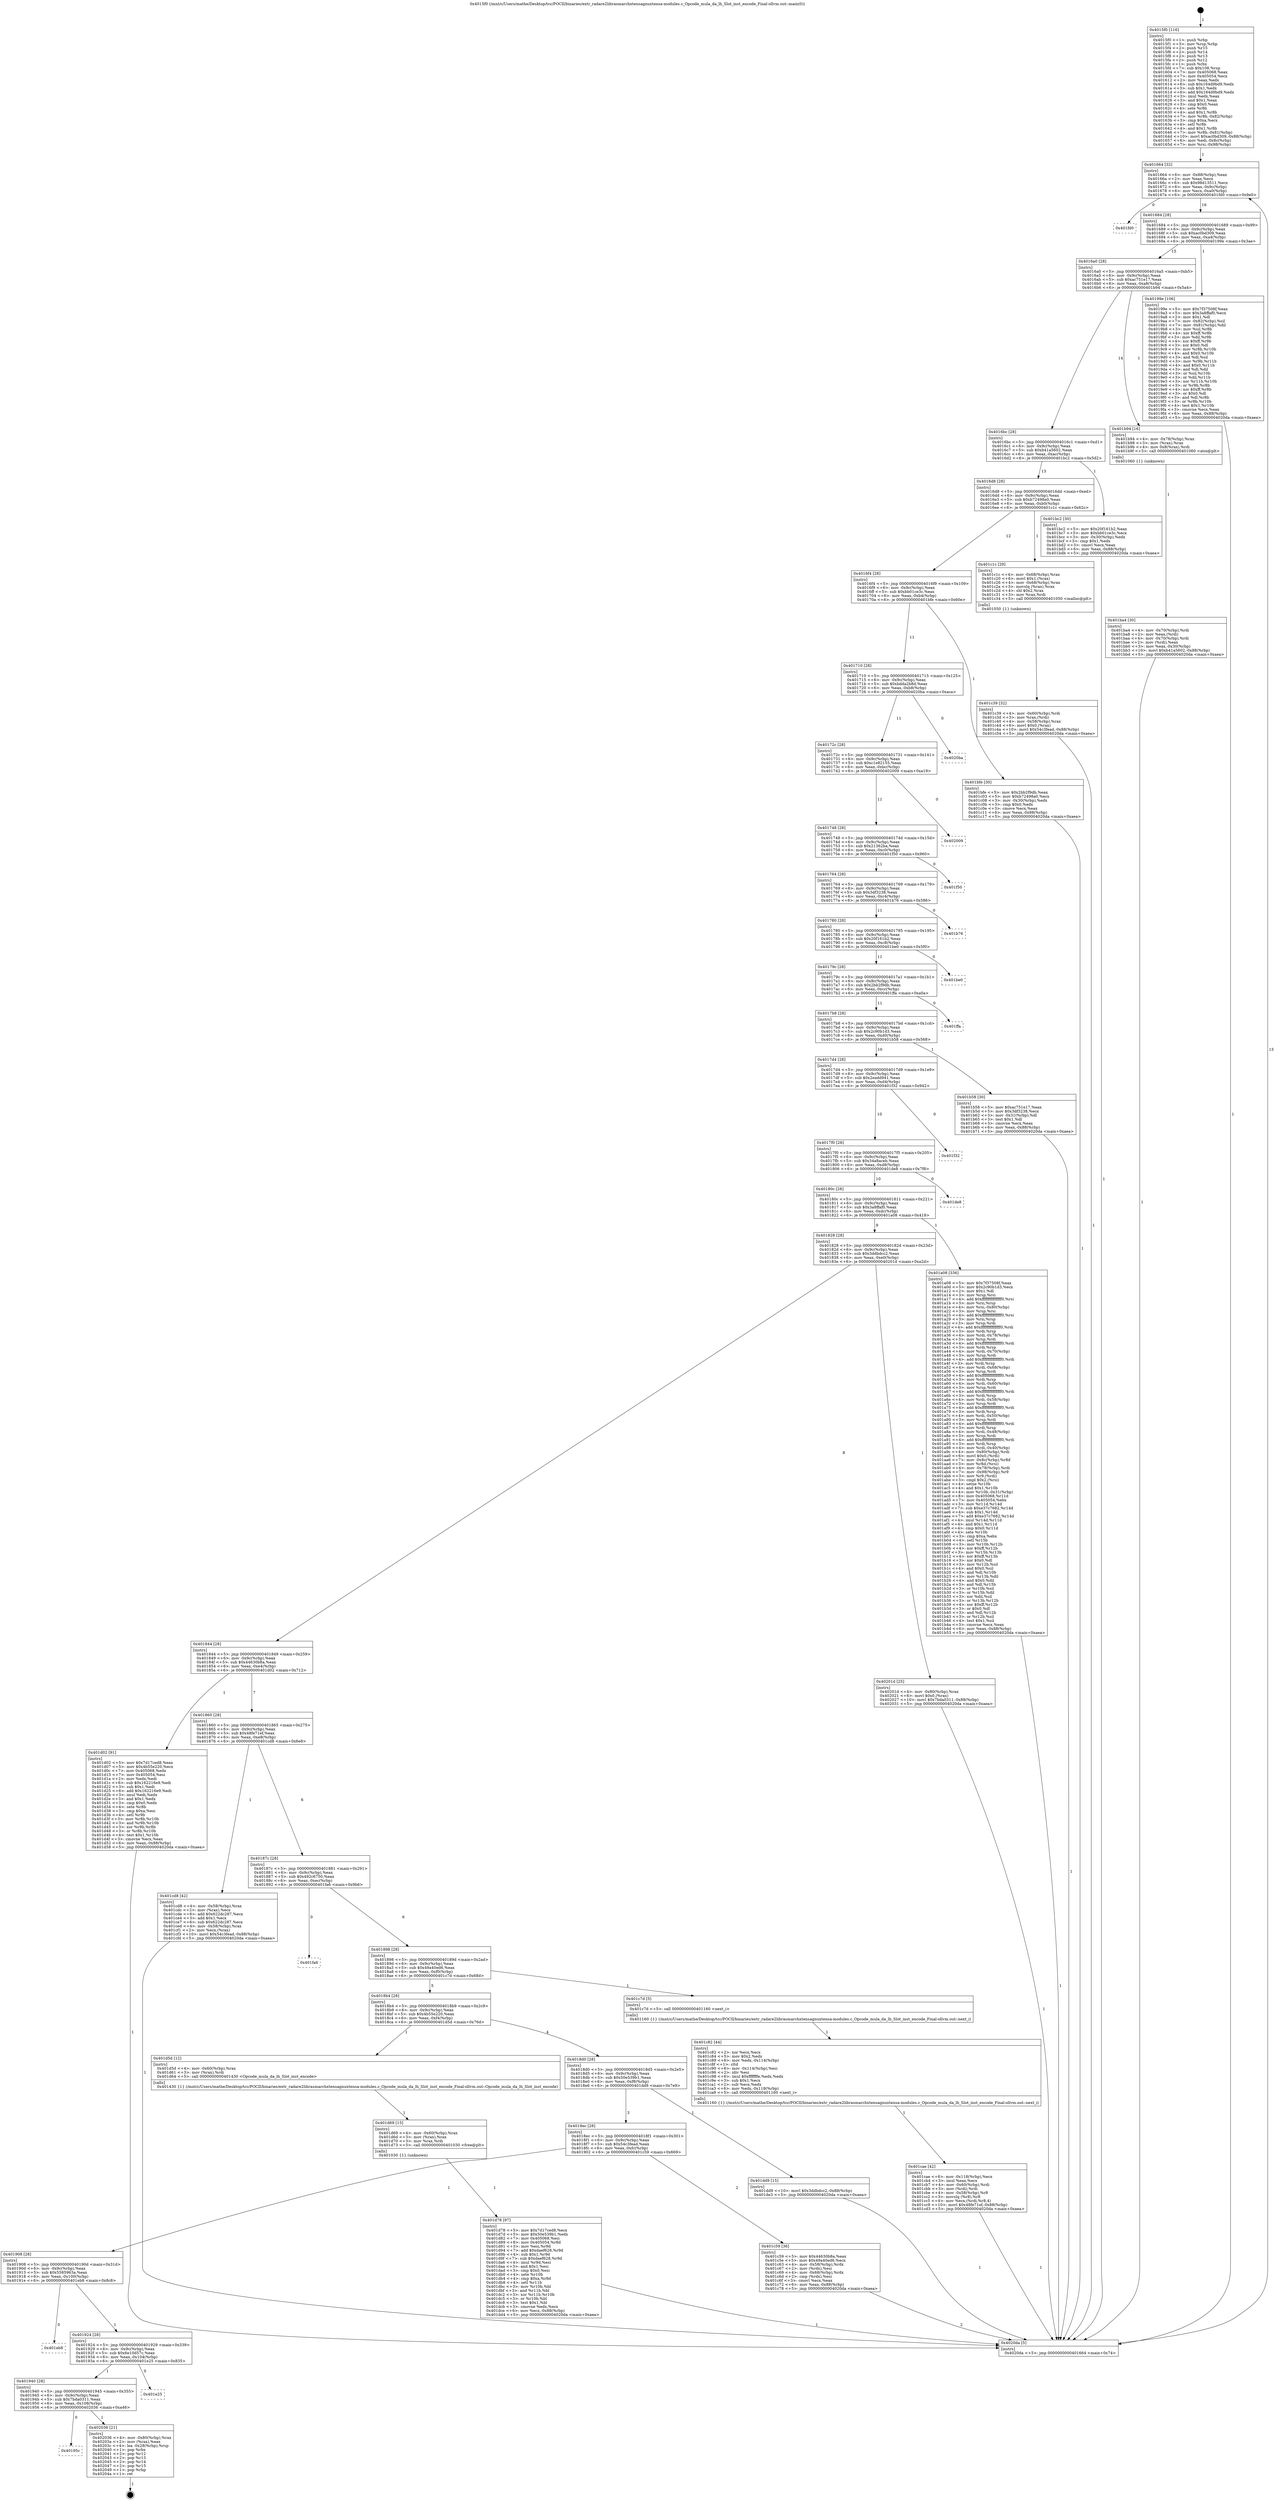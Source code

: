 digraph "0x4015f0" {
  label = "0x4015f0 (/mnt/c/Users/mathe/Desktop/tcc/POCII/binaries/extr_radare2librasmarchxtensagnuxtensa-modules.c_Opcode_mula_da_lh_Slot_inst_encode_Final-ollvm.out::main(0))"
  labelloc = "t"
  node[shape=record]

  Entry [label="",width=0.3,height=0.3,shape=circle,fillcolor=black,style=filled]
  "0x401664" [label="{
     0x401664 [32]\l
     | [instrs]\l
     &nbsp;&nbsp;0x401664 \<+6\>: mov -0x88(%rbp),%eax\l
     &nbsp;&nbsp;0x40166a \<+2\>: mov %eax,%ecx\l
     &nbsp;&nbsp;0x40166c \<+6\>: sub $0x98d13511,%ecx\l
     &nbsp;&nbsp;0x401672 \<+6\>: mov %eax,-0x9c(%rbp)\l
     &nbsp;&nbsp;0x401678 \<+6\>: mov %ecx,-0xa0(%rbp)\l
     &nbsp;&nbsp;0x40167e \<+6\>: je 0000000000401fd0 \<main+0x9e0\>\l
  }"]
  "0x401fd0" [label="{
     0x401fd0\l
  }", style=dashed]
  "0x401684" [label="{
     0x401684 [28]\l
     | [instrs]\l
     &nbsp;&nbsp;0x401684 \<+5\>: jmp 0000000000401689 \<main+0x99\>\l
     &nbsp;&nbsp;0x401689 \<+6\>: mov -0x9c(%rbp),%eax\l
     &nbsp;&nbsp;0x40168f \<+5\>: sub $0xac0bd309,%eax\l
     &nbsp;&nbsp;0x401694 \<+6\>: mov %eax,-0xa4(%rbp)\l
     &nbsp;&nbsp;0x40169a \<+6\>: je 000000000040199e \<main+0x3ae\>\l
  }"]
  Exit [label="",width=0.3,height=0.3,shape=circle,fillcolor=black,style=filled,peripheries=2]
  "0x40199e" [label="{
     0x40199e [106]\l
     | [instrs]\l
     &nbsp;&nbsp;0x40199e \<+5\>: mov $0x7f37508f,%eax\l
     &nbsp;&nbsp;0x4019a3 \<+5\>: mov $0x3a8ffaf0,%ecx\l
     &nbsp;&nbsp;0x4019a8 \<+2\>: mov $0x1,%dl\l
     &nbsp;&nbsp;0x4019aa \<+7\>: mov -0x82(%rbp),%sil\l
     &nbsp;&nbsp;0x4019b1 \<+7\>: mov -0x81(%rbp),%dil\l
     &nbsp;&nbsp;0x4019b8 \<+3\>: mov %sil,%r8b\l
     &nbsp;&nbsp;0x4019bb \<+4\>: xor $0xff,%r8b\l
     &nbsp;&nbsp;0x4019bf \<+3\>: mov %dil,%r9b\l
     &nbsp;&nbsp;0x4019c2 \<+4\>: xor $0xff,%r9b\l
     &nbsp;&nbsp;0x4019c6 \<+3\>: xor $0x0,%dl\l
     &nbsp;&nbsp;0x4019c9 \<+3\>: mov %r8b,%r10b\l
     &nbsp;&nbsp;0x4019cc \<+4\>: and $0x0,%r10b\l
     &nbsp;&nbsp;0x4019d0 \<+3\>: and %dl,%sil\l
     &nbsp;&nbsp;0x4019d3 \<+3\>: mov %r9b,%r11b\l
     &nbsp;&nbsp;0x4019d6 \<+4\>: and $0x0,%r11b\l
     &nbsp;&nbsp;0x4019da \<+3\>: and %dl,%dil\l
     &nbsp;&nbsp;0x4019dd \<+3\>: or %sil,%r10b\l
     &nbsp;&nbsp;0x4019e0 \<+3\>: or %dil,%r11b\l
     &nbsp;&nbsp;0x4019e3 \<+3\>: xor %r11b,%r10b\l
     &nbsp;&nbsp;0x4019e6 \<+3\>: or %r9b,%r8b\l
     &nbsp;&nbsp;0x4019e9 \<+4\>: xor $0xff,%r8b\l
     &nbsp;&nbsp;0x4019ed \<+3\>: or $0x0,%dl\l
     &nbsp;&nbsp;0x4019f0 \<+3\>: and %dl,%r8b\l
     &nbsp;&nbsp;0x4019f3 \<+3\>: or %r8b,%r10b\l
     &nbsp;&nbsp;0x4019f6 \<+4\>: test $0x1,%r10b\l
     &nbsp;&nbsp;0x4019fa \<+3\>: cmovne %ecx,%eax\l
     &nbsp;&nbsp;0x4019fd \<+6\>: mov %eax,-0x88(%rbp)\l
     &nbsp;&nbsp;0x401a03 \<+5\>: jmp 00000000004020da \<main+0xaea\>\l
  }"]
  "0x4016a0" [label="{
     0x4016a0 [28]\l
     | [instrs]\l
     &nbsp;&nbsp;0x4016a0 \<+5\>: jmp 00000000004016a5 \<main+0xb5\>\l
     &nbsp;&nbsp;0x4016a5 \<+6\>: mov -0x9c(%rbp),%eax\l
     &nbsp;&nbsp;0x4016ab \<+5\>: sub $0xac751e17,%eax\l
     &nbsp;&nbsp;0x4016b0 \<+6\>: mov %eax,-0xa8(%rbp)\l
     &nbsp;&nbsp;0x4016b6 \<+6\>: je 0000000000401b94 \<main+0x5a4\>\l
  }"]
  "0x4020da" [label="{
     0x4020da [5]\l
     | [instrs]\l
     &nbsp;&nbsp;0x4020da \<+5\>: jmp 0000000000401664 \<main+0x74\>\l
  }"]
  "0x4015f0" [label="{
     0x4015f0 [116]\l
     | [instrs]\l
     &nbsp;&nbsp;0x4015f0 \<+1\>: push %rbp\l
     &nbsp;&nbsp;0x4015f1 \<+3\>: mov %rsp,%rbp\l
     &nbsp;&nbsp;0x4015f4 \<+2\>: push %r15\l
     &nbsp;&nbsp;0x4015f6 \<+2\>: push %r14\l
     &nbsp;&nbsp;0x4015f8 \<+2\>: push %r13\l
     &nbsp;&nbsp;0x4015fa \<+2\>: push %r12\l
     &nbsp;&nbsp;0x4015fc \<+1\>: push %rbx\l
     &nbsp;&nbsp;0x4015fd \<+7\>: sub $0x108,%rsp\l
     &nbsp;&nbsp;0x401604 \<+7\>: mov 0x405068,%eax\l
     &nbsp;&nbsp;0x40160b \<+7\>: mov 0x405054,%ecx\l
     &nbsp;&nbsp;0x401612 \<+2\>: mov %eax,%edx\l
     &nbsp;&nbsp;0x401614 \<+6\>: sub $0x164d9bd9,%edx\l
     &nbsp;&nbsp;0x40161a \<+3\>: sub $0x1,%edx\l
     &nbsp;&nbsp;0x40161d \<+6\>: add $0x164d9bd9,%edx\l
     &nbsp;&nbsp;0x401623 \<+3\>: imul %edx,%eax\l
     &nbsp;&nbsp;0x401626 \<+3\>: and $0x1,%eax\l
     &nbsp;&nbsp;0x401629 \<+3\>: cmp $0x0,%eax\l
     &nbsp;&nbsp;0x40162c \<+4\>: sete %r8b\l
     &nbsp;&nbsp;0x401630 \<+4\>: and $0x1,%r8b\l
     &nbsp;&nbsp;0x401634 \<+7\>: mov %r8b,-0x82(%rbp)\l
     &nbsp;&nbsp;0x40163b \<+3\>: cmp $0xa,%ecx\l
     &nbsp;&nbsp;0x40163e \<+4\>: setl %r8b\l
     &nbsp;&nbsp;0x401642 \<+4\>: and $0x1,%r8b\l
     &nbsp;&nbsp;0x401646 \<+7\>: mov %r8b,-0x81(%rbp)\l
     &nbsp;&nbsp;0x40164d \<+10\>: movl $0xac0bd309,-0x88(%rbp)\l
     &nbsp;&nbsp;0x401657 \<+6\>: mov %edi,-0x8c(%rbp)\l
     &nbsp;&nbsp;0x40165d \<+7\>: mov %rsi,-0x98(%rbp)\l
  }"]
  "0x40195c" [label="{
     0x40195c\l
  }", style=dashed]
  "0x401b94" [label="{
     0x401b94 [16]\l
     | [instrs]\l
     &nbsp;&nbsp;0x401b94 \<+4\>: mov -0x78(%rbp),%rax\l
     &nbsp;&nbsp;0x401b98 \<+3\>: mov (%rax),%rax\l
     &nbsp;&nbsp;0x401b9b \<+4\>: mov 0x8(%rax),%rdi\l
     &nbsp;&nbsp;0x401b9f \<+5\>: call 0000000000401060 \<atoi@plt\>\l
     | [calls]\l
     &nbsp;&nbsp;0x401060 \{1\} (unknown)\l
  }"]
  "0x4016bc" [label="{
     0x4016bc [28]\l
     | [instrs]\l
     &nbsp;&nbsp;0x4016bc \<+5\>: jmp 00000000004016c1 \<main+0xd1\>\l
     &nbsp;&nbsp;0x4016c1 \<+6\>: mov -0x9c(%rbp),%eax\l
     &nbsp;&nbsp;0x4016c7 \<+5\>: sub $0xb41a5602,%eax\l
     &nbsp;&nbsp;0x4016cc \<+6\>: mov %eax,-0xac(%rbp)\l
     &nbsp;&nbsp;0x4016d2 \<+6\>: je 0000000000401bc2 \<main+0x5d2\>\l
  }"]
  "0x402036" [label="{
     0x402036 [21]\l
     | [instrs]\l
     &nbsp;&nbsp;0x402036 \<+4\>: mov -0x80(%rbp),%rax\l
     &nbsp;&nbsp;0x40203a \<+2\>: mov (%rax),%eax\l
     &nbsp;&nbsp;0x40203c \<+4\>: lea -0x28(%rbp),%rsp\l
     &nbsp;&nbsp;0x402040 \<+1\>: pop %rbx\l
     &nbsp;&nbsp;0x402041 \<+2\>: pop %r12\l
     &nbsp;&nbsp;0x402043 \<+2\>: pop %r13\l
     &nbsp;&nbsp;0x402045 \<+2\>: pop %r14\l
     &nbsp;&nbsp;0x402047 \<+2\>: pop %r15\l
     &nbsp;&nbsp;0x402049 \<+1\>: pop %rbp\l
     &nbsp;&nbsp;0x40204a \<+1\>: ret\l
  }"]
  "0x401bc2" [label="{
     0x401bc2 [30]\l
     | [instrs]\l
     &nbsp;&nbsp;0x401bc2 \<+5\>: mov $0x20f161b2,%eax\l
     &nbsp;&nbsp;0x401bc7 \<+5\>: mov $0xbb01ce3c,%ecx\l
     &nbsp;&nbsp;0x401bcc \<+3\>: mov -0x30(%rbp),%edx\l
     &nbsp;&nbsp;0x401bcf \<+3\>: cmp $0x1,%edx\l
     &nbsp;&nbsp;0x401bd2 \<+3\>: cmovl %ecx,%eax\l
     &nbsp;&nbsp;0x401bd5 \<+6\>: mov %eax,-0x88(%rbp)\l
     &nbsp;&nbsp;0x401bdb \<+5\>: jmp 00000000004020da \<main+0xaea\>\l
  }"]
  "0x4016d8" [label="{
     0x4016d8 [28]\l
     | [instrs]\l
     &nbsp;&nbsp;0x4016d8 \<+5\>: jmp 00000000004016dd \<main+0xed\>\l
     &nbsp;&nbsp;0x4016dd \<+6\>: mov -0x9c(%rbp),%eax\l
     &nbsp;&nbsp;0x4016e3 \<+5\>: sub $0xb72498a0,%eax\l
     &nbsp;&nbsp;0x4016e8 \<+6\>: mov %eax,-0xb0(%rbp)\l
     &nbsp;&nbsp;0x4016ee \<+6\>: je 0000000000401c1c \<main+0x62c\>\l
  }"]
  "0x401940" [label="{
     0x401940 [28]\l
     | [instrs]\l
     &nbsp;&nbsp;0x401940 \<+5\>: jmp 0000000000401945 \<main+0x355\>\l
     &nbsp;&nbsp;0x401945 \<+6\>: mov -0x9c(%rbp),%eax\l
     &nbsp;&nbsp;0x40194b \<+5\>: sub $0x7bda0311,%eax\l
     &nbsp;&nbsp;0x401950 \<+6\>: mov %eax,-0x108(%rbp)\l
     &nbsp;&nbsp;0x401956 \<+6\>: je 0000000000402036 \<main+0xa46\>\l
  }"]
  "0x401c1c" [label="{
     0x401c1c [29]\l
     | [instrs]\l
     &nbsp;&nbsp;0x401c1c \<+4\>: mov -0x68(%rbp),%rax\l
     &nbsp;&nbsp;0x401c20 \<+6\>: movl $0x1,(%rax)\l
     &nbsp;&nbsp;0x401c26 \<+4\>: mov -0x68(%rbp),%rax\l
     &nbsp;&nbsp;0x401c2a \<+3\>: movslq (%rax),%rax\l
     &nbsp;&nbsp;0x401c2d \<+4\>: shl $0x2,%rax\l
     &nbsp;&nbsp;0x401c31 \<+3\>: mov %rax,%rdi\l
     &nbsp;&nbsp;0x401c34 \<+5\>: call 0000000000401050 \<malloc@plt\>\l
     | [calls]\l
     &nbsp;&nbsp;0x401050 \{1\} (unknown)\l
  }"]
  "0x4016f4" [label="{
     0x4016f4 [28]\l
     | [instrs]\l
     &nbsp;&nbsp;0x4016f4 \<+5\>: jmp 00000000004016f9 \<main+0x109\>\l
     &nbsp;&nbsp;0x4016f9 \<+6\>: mov -0x9c(%rbp),%eax\l
     &nbsp;&nbsp;0x4016ff \<+5\>: sub $0xbb01ce3c,%eax\l
     &nbsp;&nbsp;0x401704 \<+6\>: mov %eax,-0xb4(%rbp)\l
     &nbsp;&nbsp;0x40170a \<+6\>: je 0000000000401bfe \<main+0x60e\>\l
  }"]
  "0x401e25" [label="{
     0x401e25\l
  }", style=dashed]
  "0x401bfe" [label="{
     0x401bfe [30]\l
     | [instrs]\l
     &nbsp;&nbsp;0x401bfe \<+5\>: mov $0x2bb2f9db,%eax\l
     &nbsp;&nbsp;0x401c03 \<+5\>: mov $0xb72498a0,%ecx\l
     &nbsp;&nbsp;0x401c08 \<+3\>: mov -0x30(%rbp),%edx\l
     &nbsp;&nbsp;0x401c0b \<+3\>: cmp $0x0,%edx\l
     &nbsp;&nbsp;0x401c0e \<+3\>: cmove %ecx,%eax\l
     &nbsp;&nbsp;0x401c11 \<+6\>: mov %eax,-0x88(%rbp)\l
     &nbsp;&nbsp;0x401c17 \<+5\>: jmp 00000000004020da \<main+0xaea\>\l
  }"]
  "0x401710" [label="{
     0x401710 [28]\l
     | [instrs]\l
     &nbsp;&nbsp;0x401710 \<+5\>: jmp 0000000000401715 \<main+0x125\>\l
     &nbsp;&nbsp;0x401715 \<+6\>: mov -0x9c(%rbp),%eax\l
     &nbsp;&nbsp;0x40171b \<+5\>: sub $0xbdda2b8d,%eax\l
     &nbsp;&nbsp;0x401720 \<+6\>: mov %eax,-0xb8(%rbp)\l
     &nbsp;&nbsp;0x401726 \<+6\>: je 00000000004020ba \<main+0xaca\>\l
  }"]
  "0x401924" [label="{
     0x401924 [28]\l
     | [instrs]\l
     &nbsp;&nbsp;0x401924 \<+5\>: jmp 0000000000401929 \<main+0x339\>\l
     &nbsp;&nbsp;0x401929 \<+6\>: mov -0x9c(%rbp),%eax\l
     &nbsp;&nbsp;0x40192f \<+5\>: sub $0x6e10d57c,%eax\l
     &nbsp;&nbsp;0x401934 \<+6\>: mov %eax,-0x104(%rbp)\l
     &nbsp;&nbsp;0x40193a \<+6\>: je 0000000000401e25 \<main+0x835\>\l
  }"]
  "0x4020ba" [label="{
     0x4020ba\l
  }", style=dashed]
  "0x40172c" [label="{
     0x40172c [28]\l
     | [instrs]\l
     &nbsp;&nbsp;0x40172c \<+5\>: jmp 0000000000401731 \<main+0x141\>\l
     &nbsp;&nbsp;0x401731 \<+6\>: mov -0x9c(%rbp),%eax\l
     &nbsp;&nbsp;0x401737 \<+5\>: sub $0xc1e82155,%eax\l
     &nbsp;&nbsp;0x40173c \<+6\>: mov %eax,-0xbc(%rbp)\l
     &nbsp;&nbsp;0x401742 \<+6\>: je 0000000000402009 \<main+0xa19\>\l
  }"]
  "0x401eb8" [label="{
     0x401eb8\l
  }", style=dashed]
  "0x402009" [label="{
     0x402009\l
  }", style=dashed]
  "0x401748" [label="{
     0x401748 [28]\l
     | [instrs]\l
     &nbsp;&nbsp;0x401748 \<+5\>: jmp 000000000040174d \<main+0x15d\>\l
     &nbsp;&nbsp;0x40174d \<+6\>: mov -0x9c(%rbp),%eax\l
     &nbsp;&nbsp;0x401753 \<+5\>: sub $0x21362ba,%eax\l
     &nbsp;&nbsp;0x401758 \<+6\>: mov %eax,-0xc0(%rbp)\l
     &nbsp;&nbsp;0x40175e \<+6\>: je 0000000000401f50 \<main+0x960\>\l
  }"]
  "0x401d78" [label="{
     0x401d78 [97]\l
     | [instrs]\l
     &nbsp;&nbsp;0x401d78 \<+5\>: mov $0x7d17ced8,%ecx\l
     &nbsp;&nbsp;0x401d7d \<+5\>: mov $0x50e539b1,%edx\l
     &nbsp;&nbsp;0x401d82 \<+7\>: mov 0x405068,%esi\l
     &nbsp;&nbsp;0x401d89 \<+8\>: mov 0x405054,%r8d\l
     &nbsp;&nbsp;0x401d91 \<+3\>: mov %esi,%r9d\l
     &nbsp;&nbsp;0x401d94 \<+7\>: add $0xdaef628,%r9d\l
     &nbsp;&nbsp;0x401d9b \<+4\>: sub $0x1,%r9d\l
     &nbsp;&nbsp;0x401d9f \<+7\>: sub $0xdaef628,%r9d\l
     &nbsp;&nbsp;0x401da6 \<+4\>: imul %r9d,%esi\l
     &nbsp;&nbsp;0x401daa \<+3\>: and $0x1,%esi\l
     &nbsp;&nbsp;0x401dad \<+3\>: cmp $0x0,%esi\l
     &nbsp;&nbsp;0x401db0 \<+4\>: sete %r10b\l
     &nbsp;&nbsp;0x401db4 \<+4\>: cmp $0xa,%r8d\l
     &nbsp;&nbsp;0x401db8 \<+4\>: setl %r11b\l
     &nbsp;&nbsp;0x401dbc \<+3\>: mov %r10b,%bl\l
     &nbsp;&nbsp;0x401dbf \<+3\>: and %r11b,%bl\l
     &nbsp;&nbsp;0x401dc2 \<+3\>: xor %r11b,%r10b\l
     &nbsp;&nbsp;0x401dc5 \<+3\>: or %r10b,%bl\l
     &nbsp;&nbsp;0x401dc8 \<+3\>: test $0x1,%bl\l
     &nbsp;&nbsp;0x401dcb \<+3\>: cmovne %edx,%ecx\l
     &nbsp;&nbsp;0x401dce \<+6\>: mov %ecx,-0x88(%rbp)\l
     &nbsp;&nbsp;0x401dd4 \<+5\>: jmp 00000000004020da \<main+0xaea\>\l
  }"]
  "0x401f50" [label="{
     0x401f50\l
  }", style=dashed]
  "0x401764" [label="{
     0x401764 [28]\l
     | [instrs]\l
     &nbsp;&nbsp;0x401764 \<+5\>: jmp 0000000000401769 \<main+0x179\>\l
     &nbsp;&nbsp;0x401769 \<+6\>: mov -0x9c(%rbp),%eax\l
     &nbsp;&nbsp;0x40176f \<+5\>: sub $0x3df3238,%eax\l
     &nbsp;&nbsp;0x401774 \<+6\>: mov %eax,-0xc4(%rbp)\l
     &nbsp;&nbsp;0x40177a \<+6\>: je 0000000000401b76 \<main+0x586\>\l
  }"]
  "0x401d69" [label="{
     0x401d69 [15]\l
     | [instrs]\l
     &nbsp;&nbsp;0x401d69 \<+4\>: mov -0x60(%rbp),%rax\l
     &nbsp;&nbsp;0x401d6d \<+3\>: mov (%rax),%rax\l
     &nbsp;&nbsp;0x401d70 \<+3\>: mov %rax,%rdi\l
     &nbsp;&nbsp;0x401d73 \<+5\>: call 0000000000401030 \<free@plt\>\l
     | [calls]\l
     &nbsp;&nbsp;0x401030 \{1\} (unknown)\l
  }"]
  "0x401b76" [label="{
     0x401b76\l
  }", style=dashed]
  "0x401780" [label="{
     0x401780 [28]\l
     | [instrs]\l
     &nbsp;&nbsp;0x401780 \<+5\>: jmp 0000000000401785 \<main+0x195\>\l
     &nbsp;&nbsp;0x401785 \<+6\>: mov -0x9c(%rbp),%eax\l
     &nbsp;&nbsp;0x40178b \<+5\>: sub $0x20f161b2,%eax\l
     &nbsp;&nbsp;0x401790 \<+6\>: mov %eax,-0xc8(%rbp)\l
     &nbsp;&nbsp;0x401796 \<+6\>: je 0000000000401be0 \<main+0x5f0\>\l
  }"]
  "0x401cae" [label="{
     0x401cae [42]\l
     | [instrs]\l
     &nbsp;&nbsp;0x401cae \<+6\>: mov -0x118(%rbp),%ecx\l
     &nbsp;&nbsp;0x401cb4 \<+3\>: imul %eax,%ecx\l
     &nbsp;&nbsp;0x401cb7 \<+4\>: mov -0x60(%rbp),%rdi\l
     &nbsp;&nbsp;0x401cbb \<+3\>: mov (%rdi),%rdi\l
     &nbsp;&nbsp;0x401cbe \<+4\>: mov -0x58(%rbp),%r8\l
     &nbsp;&nbsp;0x401cc2 \<+3\>: movslq (%r8),%r8\l
     &nbsp;&nbsp;0x401cc5 \<+4\>: mov %ecx,(%rdi,%r8,4)\l
     &nbsp;&nbsp;0x401cc9 \<+10\>: movl $0x48fe71ef,-0x88(%rbp)\l
     &nbsp;&nbsp;0x401cd3 \<+5\>: jmp 00000000004020da \<main+0xaea\>\l
  }"]
  "0x401be0" [label="{
     0x401be0\l
  }", style=dashed]
  "0x40179c" [label="{
     0x40179c [28]\l
     | [instrs]\l
     &nbsp;&nbsp;0x40179c \<+5\>: jmp 00000000004017a1 \<main+0x1b1\>\l
     &nbsp;&nbsp;0x4017a1 \<+6\>: mov -0x9c(%rbp),%eax\l
     &nbsp;&nbsp;0x4017a7 \<+5\>: sub $0x2bb2f9db,%eax\l
     &nbsp;&nbsp;0x4017ac \<+6\>: mov %eax,-0xcc(%rbp)\l
     &nbsp;&nbsp;0x4017b2 \<+6\>: je 0000000000401ffa \<main+0xa0a\>\l
  }"]
  "0x401c82" [label="{
     0x401c82 [44]\l
     | [instrs]\l
     &nbsp;&nbsp;0x401c82 \<+2\>: xor %ecx,%ecx\l
     &nbsp;&nbsp;0x401c84 \<+5\>: mov $0x2,%edx\l
     &nbsp;&nbsp;0x401c89 \<+6\>: mov %edx,-0x114(%rbp)\l
     &nbsp;&nbsp;0x401c8f \<+1\>: cltd\l
     &nbsp;&nbsp;0x401c90 \<+6\>: mov -0x114(%rbp),%esi\l
     &nbsp;&nbsp;0x401c96 \<+2\>: idiv %esi\l
     &nbsp;&nbsp;0x401c98 \<+6\>: imul $0xfffffffe,%edx,%edx\l
     &nbsp;&nbsp;0x401c9e \<+3\>: sub $0x1,%ecx\l
     &nbsp;&nbsp;0x401ca1 \<+2\>: sub %ecx,%edx\l
     &nbsp;&nbsp;0x401ca3 \<+6\>: mov %edx,-0x118(%rbp)\l
     &nbsp;&nbsp;0x401ca9 \<+5\>: call 0000000000401160 \<next_i\>\l
     | [calls]\l
     &nbsp;&nbsp;0x401160 \{1\} (/mnt/c/Users/mathe/Desktop/tcc/POCII/binaries/extr_radare2librasmarchxtensagnuxtensa-modules.c_Opcode_mula_da_lh_Slot_inst_encode_Final-ollvm.out::next_i)\l
  }"]
  "0x401ffa" [label="{
     0x401ffa\l
  }", style=dashed]
  "0x4017b8" [label="{
     0x4017b8 [28]\l
     | [instrs]\l
     &nbsp;&nbsp;0x4017b8 \<+5\>: jmp 00000000004017bd \<main+0x1cd\>\l
     &nbsp;&nbsp;0x4017bd \<+6\>: mov -0x9c(%rbp),%eax\l
     &nbsp;&nbsp;0x4017c3 \<+5\>: sub $0x2c90b1d3,%eax\l
     &nbsp;&nbsp;0x4017c8 \<+6\>: mov %eax,-0xd0(%rbp)\l
     &nbsp;&nbsp;0x4017ce \<+6\>: je 0000000000401b58 \<main+0x568\>\l
  }"]
  "0x401908" [label="{
     0x401908 [28]\l
     | [instrs]\l
     &nbsp;&nbsp;0x401908 \<+5\>: jmp 000000000040190d \<main+0x31d\>\l
     &nbsp;&nbsp;0x40190d \<+6\>: mov -0x9c(%rbp),%eax\l
     &nbsp;&nbsp;0x401913 \<+5\>: sub $0x5585963a,%eax\l
     &nbsp;&nbsp;0x401918 \<+6\>: mov %eax,-0x100(%rbp)\l
     &nbsp;&nbsp;0x40191e \<+6\>: je 0000000000401eb8 \<main+0x8c8\>\l
  }"]
  "0x401b58" [label="{
     0x401b58 [30]\l
     | [instrs]\l
     &nbsp;&nbsp;0x401b58 \<+5\>: mov $0xac751e17,%eax\l
     &nbsp;&nbsp;0x401b5d \<+5\>: mov $0x3df3238,%ecx\l
     &nbsp;&nbsp;0x401b62 \<+3\>: mov -0x31(%rbp),%dl\l
     &nbsp;&nbsp;0x401b65 \<+3\>: test $0x1,%dl\l
     &nbsp;&nbsp;0x401b68 \<+3\>: cmovne %ecx,%eax\l
     &nbsp;&nbsp;0x401b6b \<+6\>: mov %eax,-0x88(%rbp)\l
     &nbsp;&nbsp;0x401b71 \<+5\>: jmp 00000000004020da \<main+0xaea\>\l
  }"]
  "0x4017d4" [label="{
     0x4017d4 [28]\l
     | [instrs]\l
     &nbsp;&nbsp;0x4017d4 \<+5\>: jmp 00000000004017d9 \<main+0x1e9\>\l
     &nbsp;&nbsp;0x4017d9 \<+6\>: mov -0x9c(%rbp),%eax\l
     &nbsp;&nbsp;0x4017df \<+5\>: sub $0x2eadd941,%eax\l
     &nbsp;&nbsp;0x4017e4 \<+6\>: mov %eax,-0xd4(%rbp)\l
     &nbsp;&nbsp;0x4017ea \<+6\>: je 0000000000401f32 \<main+0x942\>\l
  }"]
  "0x401c59" [label="{
     0x401c59 [36]\l
     | [instrs]\l
     &nbsp;&nbsp;0x401c59 \<+5\>: mov $0x44630b8a,%eax\l
     &nbsp;&nbsp;0x401c5e \<+5\>: mov $0x49a40ed6,%ecx\l
     &nbsp;&nbsp;0x401c63 \<+4\>: mov -0x58(%rbp),%rdx\l
     &nbsp;&nbsp;0x401c67 \<+2\>: mov (%rdx),%esi\l
     &nbsp;&nbsp;0x401c69 \<+4\>: mov -0x68(%rbp),%rdx\l
     &nbsp;&nbsp;0x401c6d \<+2\>: cmp (%rdx),%esi\l
     &nbsp;&nbsp;0x401c6f \<+3\>: cmovl %ecx,%eax\l
     &nbsp;&nbsp;0x401c72 \<+6\>: mov %eax,-0x88(%rbp)\l
     &nbsp;&nbsp;0x401c78 \<+5\>: jmp 00000000004020da \<main+0xaea\>\l
  }"]
  "0x401f32" [label="{
     0x401f32\l
  }", style=dashed]
  "0x4017f0" [label="{
     0x4017f0 [28]\l
     | [instrs]\l
     &nbsp;&nbsp;0x4017f0 \<+5\>: jmp 00000000004017f5 \<main+0x205\>\l
     &nbsp;&nbsp;0x4017f5 \<+6\>: mov -0x9c(%rbp),%eax\l
     &nbsp;&nbsp;0x4017fb \<+5\>: sub $0x34a8aceb,%eax\l
     &nbsp;&nbsp;0x401800 \<+6\>: mov %eax,-0xd8(%rbp)\l
     &nbsp;&nbsp;0x401806 \<+6\>: je 0000000000401de8 \<main+0x7f8\>\l
  }"]
  "0x4018ec" [label="{
     0x4018ec [28]\l
     | [instrs]\l
     &nbsp;&nbsp;0x4018ec \<+5\>: jmp 00000000004018f1 \<main+0x301\>\l
     &nbsp;&nbsp;0x4018f1 \<+6\>: mov -0x9c(%rbp),%eax\l
     &nbsp;&nbsp;0x4018f7 \<+5\>: sub $0x54c3fead,%eax\l
     &nbsp;&nbsp;0x4018fc \<+6\>: mov %eax,-0xfc(%rbp)\l
     &nbsp;&nbsp;0x401902 \<+6\>: je 0000000000401c59 \<main+0x669\>\l
  }"]
  "0x401de8" [label="{
     0x401de8\l
  }", style=dashed]
  "0x40180c" [label="{
     0x40180c [28]\l
     | [instrs]\l
     &nbsp;&nbsp;0x40180c \<+5\>: jmp 0000000000401811 \<main+0x221\>\l
     &nbsp;&nbsp;0x401811 \<+6\>: mov -0x9c(%rbp),%eax\l
     &nbsp;&nbsp;0x401817 \<+5\>: sub $0x3a8ffaf0,%eax\l
     &nbsp;&nbsp;0x40181c \<+6\>: mov %eax,-0xdc(%rbp)\l
     &nbsp;&nbsp;0x401822 \<+6\>: je 0000000000401a08 \<main+0x418\>\l
  }"]
  "0x401dd9" [label="{
     0x401dd9 [15]\l
     | [instrs]\l
     &nbsp;&nbsp;0x401dd9 \<+10\>: movl $0x3ddbdcc2,-0x88(%rbp)\l
     &nbsp;&nbsp;0x401de3 \<+5\>: jmp 00000000004020da \<main+0xaea\>\l
  }"]
  "0x401a08" [label="{
     0x401a08 [336]\l
     | [instrs]\l
     &nbsp;&nbsp;0x401a08 \<+5\>: mov $0x7f37508f,%eax\l
     &nbsp;&nbsp;0x401a0d \<+5\>: mov $0x2c90b1d3,%ecx\l
     &nbsp;&nbsp;0x401a12 \<+2\>: mov $0x1,%dl\l
     &nbsp;&nbsp;0x401a14 \<+3\>: mov %rsp,%rsi\l
     &nbsp;&nbsp;0x401a17 \<+4\>: add $0xfffffffffffffff0,%rsi\l
     &nbsp;&nbsp;0x401a1b \<+3\>: mov %rsi,%rsp\l
     &nbsp;&nbsp;0x401a1e \<+4\>: mov %rsi,-0x80(%rbp)\l
     &nbsp;&nbsp;0x401a22 \<+3\>: mov %rsp,%rsi\l
     &nbsp;&nbsp;0x401a25 \<+4\>: add $0xfffffffffffffff0,%rsi\l
     &nbsp;&nbsp;0x401a29 \<+3\>: mov %rsi,%rsp\l
     &nbsp;&nbsp;0x401a2c \<+3\>: mov %rsp,%rdi\l
     &nbsp;&nbsp;0x401a2f \<+4\>: add $0xfffffffffffffff0,%rdi\l
     &nbsp;&nbsp;0x401a33 \<+3\>: mov %rdi,%rsp\l
     &nbsp;&nbsp;0x401a36 \<+4\>: mov %rdi,-0x78(%rbp)\l
     &nbsp;&nbsp;0x401a3a \<+3\>: mov %rsp,%rdi\l
     &nbsp;&nbsp;0x401a3d \<+4\>: add $0xfffffffffffffff0,%rdi\l
     &nbsp;&nbsp;0x401a41 \<+3\>: mov %rdi,%rsp\l
     &nbsp;&nbsp;0x401a44 \<+4\>: mov %rdi,-0x70(%rbp)\l
     &nbsp;&nbsp;0x401a48 \<+3\>: mov %rsp,%rdi\l
     &nbsp;&nbsp;0x401a4b \<+4\>: add $0xfffffffffffffff0,%rdi\l
     &nbsp;&nbsp;0x401a4f \<+3\>: mov %rdi,%rsp\l
     &nbsp;&nbsp;0x401a52 \<+4\>: mov %rdi,-0x68(%rbp)\l
     &nbsp;&nbsp;0x401a56 \<+3\>: mov %rsp,%rdi\l
     &nbsp;&nbsp;0x401a59 \<+4\>: add $0xfffffffffffffff0,%rdi\l
     &nbsp;&nbsp;0x401a5d \<+3\>: mov %rdi,%rsp\l
     &nbsp;&nbsp;0x401a60 \<+4\>: mov %rdi,-0x60(%rbp)\l
     &nbsp;&nbsp;0x401a64 \<+3\>: mov %rsp,%rdi\l
     &nbsp;&nbsp;0x401a67 \<+4\>: add $0xfffffffffffffff0,%rdi\l
     &nbsp;&nbsp;0x401a6b \<+3\>: mov %rdi,%rsp\l
     &nbsp;&nbsp;0x401a6e \<+4\>: mov %rdi,-0x58(%rbp)\l
     &nbsp;&nbsp;0x401a72 \<+3\>: mov %rsp,%rdi\l
     &nbsp;&nbsp;0x401a75 \<+4\>: add $0xfffffffffffffff0,%rdi\l
     &nbsp;&nbsp;0x401a79 \<+3\>: mov %rdi,%rsp\l
     &nbsp;&nbsp;0x401a7c \<+4\>: mov %rdi,-0x50(%rbp)\l
     &nbsp;&nbsp;0x401a80 \<+3\>: mov %rsp,%rdi\l
     &nbsp;&nbsp;0x401a83 \<+4\>: add $0xfffffffffffffff0,%rdi\l
     &nbsp;&nbsp;0x401a87 \<+3\>: mov %rdi,%rsp\l
     &nbsp;&nbsp;0x401a8a \<+4\>: mov %rdi,-0x48(%rbp)\l
     &nbsp;&nbsp;0x401a8e \<+3\>: mov %rsp,%rdi\l
     &nbsp;&nbsp;0x401a91 \<+4\>: add $0xfffffffffffffff0,%rdi\l
     &nbsp;&nbsp;0x401a95 \<+3\>: mov %rdi,%rsp\l
     &nbsp;&nbsp;0x401a98 \<+4\>: mov %rdi,-0x40(%rbp)\l
     &nbsp;&nbsp;0x401a9c \<+4\>: mov -0x80(%rbp),%rdi\l
     &nbsp;&nbsp;0x401aa0 \<+6\>: movl $0x0,(%rdi)\l
     &nbsp;&nbsp;0x401aa6 \<+7\>: mov -0x8c(%rbp),%r8d\l
     &nbsp;&nbsp;0x401aad \<+3\>: mov %r8d,(%rsi)\l
     &nbsp;&nbsp;0x401ab0 \<+4\>: mov -0x78(%rbp),%rdi\l
     &nbsp;&nbsp;0x401ab4 \<+7\>: mov -0x98(%rbp),%r9\l
     &nbsp;&nbsp;0x401abb \<+3\>: mov %r9,(%rdi)\l
     &nbsp;&nbsp;0x401abe \<+3\>: cmpl $0x2,(%rsi)\l
     &nbsp;&nbsp;0x401ac1 \<+4\>: setne %r10b\l
     &nbsp;&nbsp;0x401ac5 \<+4\>: and $0x1,%r10b\l
     &nbsp;&nbsp;0x401ac9 \<+4\>: mov %r10b,-0x31(%rbp)\l
     &nbsp;&nbsp;0x401acd \<+8\>: mov 0x405068,%r11d\l
     &nbsp;&nbsp;0x401ad5 \<+7\>: mov 0x405054,%ebx\l
     &nbsp;&nbsp;0x401adc \<+3\>: mov %r11d,%r14d\l
     &nbsp;&nbsp;0x401adf \<+7\>: sub $0xe37c7682,%r14d\l
     &nbsp;&nbsp;0x401ae6 \<+4\>: sub $0x1,%r14d\l
     &nbsp;&nbsp;0x401aea \<+7\>: add $0xe37c7682,%r14d\l
     &nbsp;&nbsp;0x401af1 \<+4\>: imul %r14d,%r11d\l
     &nbsp;&nbsp;0x401af5 \<+4\>: and $0x1,%r11d\l
     &nbsp;&nbsp;0x401af9 \<+4\>: cmp $0x0,%r11d\l
     &nbsp;&nbsp;0x401afd \<+4\>: sete %r10b\l
     &nbsp;&nbsp;0x401b01 \<+3\>: cmp $0xa,%ebx\l
     &nbsp;&nbsp;0x401b04 \<+4\>: setl %r15b\l
     &nbsp;&nbsp;0x401b08 \<+3\>: mov %r10b,%r12b\l
     &nbsp;&nbsp;0x401b0b \<+4\>: xor $0xff,%r12b\l
     &nbsp;&nbsp;0x401b0f \<+3\>: mov %r15b,%r13b\l
     &nbsp;&nbsp;0x401b12 \<+4\>: xor $0xff,%r13b\l
     &nbsp;&nbsp;0x401b16 \<+3\>: xor $0x0,%dl\l
     &nbsp;&nbsp;0x401b19 \<+3\>: mov %r12b,%sil\l
     &nbsp;&nbsp;0x401b1c \<+4\>: and $0x0,%sil\l
     &nbsp;&nbsp;0x401b20 \<+3\>: and %dl,%r10b\l
     &nbsp;&nbsp;0x401b23 \<+3\>: mov %r13b,%dil\l
     &nbsp;&nbsp;0x401b26 \<+4\>: and $0x0,%dil\l
     &nbsp;&nbsp;0x401b2a \<+3\>: and %dl,%r15b\l
     &nbsp;&nbsp;0x401b2d \<+3\>: or %r10b,%sil\l
     &nbsp;&nbsp;0x401b30 \<+3\>: or %r15b,%dil\l
     &nbsp;&nbsp;0x401b33 \<+3\>: xor %dil,%sil\l
     &nbsp;&nbsp;0x401b36 \<+3\>: or %r13b,%r12b\l
     &nbsp;&nbsp;0x401b39 \<+4\>: xor $0xff,%r12b\l
     &nbsp;&nbsp;0x401b3d \<+3\>: or $0x0,%dl\l
     &nbsp;&nbsp;0x401b40 \<+3\>: and %dl,%r12b\l
     &nbsp;&nbsp;0x401b43 \<+3\>: or %r12b,%sil\l
     &nbsp;&nbsp;0x401b46 \<+4\>: test $0x1,%sil\l
     &nbsp;&nbsp;0x401b4a \<+3\>: cmovne %ecx,%eax\l
     &nbsp;&nbsp;0x401b4d \<+6\>: mov %eax,-0x88(%rbp)\l
     &nbsp;&nbsp;0x401b53 \<+5\>: jmp 00000000004020da \<main+0xaea\>\l
  }"]
  "0x401828" [label="{
     0x401828 [28]\l
     | [instrs]\l
     &nbsp;&nbsp;0x401828 \<+5\>: jmp 000000000040182d \<main+0x23d\>\l
     &nbsp;&nbsp;0x40182d \<+6\>: mov -0x9c(%rbp),%eax\l
     &nbsp;&nbsp;0x401833 \<+5\>: sub $0x3ddbdcc2,%eax\l
     &nbsp;&nbsp;0x401838 \<+6\>: mov %eax,-0xe0(%rbp)\l
     &nbsp;&nbsp;0x40183e \<+6\>: je 000000000040201d \<main+0xa2d\>\l
  }"]
  "0x4018d0" [label="{
     0x4018d0 [28]\l
     | [instrs]\l
     &nbsp;&nbsp;0x4018d0 \<+5\>: jmp 00000000004018d5 \<main+0x2e5\>\l
     &nbsp;&nbsp;0x4018d5 \<+6\>: mov -0x9c(%rbp),%eax\l
     &nbsp;&nbsp;0x4018db \<+5\>: sub $0x50e539b1,%eax\l
     &nbsp;&nbsp;0x4018e0 \<+6\>: mov %eax,-0xf8(%rbp)\l
     &nbsp;&nbsp;0x4018e6 \<+6\>: je 0000000000401dd9 \<main+0x7e9\>\l
  }"]
  "0x401ba4" [label="{
     0x401ba4 [30]\l
     | [instrs]\l
     &nbsp;&nbsp;0x401ba4 \<+4\>: mov -0x70(%rbp),%rdi\l
     &nbsp;&nbsp;0x401ba8 \<+2\>: mov %eax,(%rdi)\l
     &nbsp;&nbsp;0x401baa \<+4\>: mov -0x70(%rbp),%rdi\l
     &nbsp;&nbsp;0x401bae \<+2\>: mov (%rdi),%eax\l
     &nbsp;&nbsp;0x401bb0 \<+3\>: mov %eax,-0x30(%rbp)\l
     &nbsp;&nbsp;0x401bb3 \<+10\>: movl $0xb41a5602,-0x88(%rbp)\l
     &nbsp;&nbsp;0x401bbd \<+5\>: jmp 00000000004020da \<main+0xaea\>\l
  }"]
  "0x401c39" [label="{
     0x401c39 [32]\l
     | [instrs]\l
     &nbsp;&nbsp;0x401c39 \<+4\>: mov -0x60(%rbp),%rdi\l
     &nbsp;&nbsp;0x401c3d \<+3\>: mov %rax,(%rdi)\l
     &nbsp;&nbsp;0x401c40 \<+4\>: mov -0x58(%rbp),%rax\l
     &nbsp;&nbsp;0x401c44 \<+6\>: movl $0x0,(%rax)\l
     &nbsp;&nbsp;0x401c4a \<+10\>: movl $0x54c3fead,-0x88(%rbp)\l
     &nbsp;&nbsp;0x401c54 \<+5\>: jmp 00000000004020da \<main+0xaea\>\l
  }"]
  "0x401d5d" [label="{
     0x401d5d [12]\l
     | [instrs]\l
     &nbsp;&nbsp;0x401d5d \<+4\>: mov -0x60(%rbp),%rax\l
     &nbsp;&nbsp;0x401d61 \<+3\>: mov (%rax),%rdi\l
     &nbsp;&nbsp;0x401d64 \<+5\>: call 0000000000401430 \<Opcode_mula_da_lh_Slot_inst_encode\>\l
     | [calls]\l
     &nbsp;&nbsp;0x401430 \{1\} (/mnt/c/Users/mathe/Desktop/tcc/POCII/binaries/extr_radare2librasmarchxtensagnuxtensa-modules.c_Opcode_mula_da_lh_Slot_inst_encode_Final-ollvm.out::Opcode_mula_da_lh_Slot_inst_encode)\l
  }"]
  "0x40201d" [label="{
     0x40201d [25]\l
     | [instrs]\l
     &nbsp;&nbsp;0x40201d \<+4\>: mov -0x80(%rbp),%rax\l
     &nbsp;&nbsp;0x402021 \<+6\>: movl $0x0,(%rax)\l
     &nbsp;&nbsp;0x402027 \<+10\>: movl $0x7bda0311,-0x88(%rbp)\l
     &nbsp;&nbsp;0x402031 \<+5\>: jmp 00000000004020da \<main+0xaea\>\l
  }"]
  "0x401844" [label="{
     0x401844 [28]\l
     | [instrs]\l
     &nbsp;&nbsp;0x401844 \<+5\>: jmp 0000000000401849 \<main+0x259\>\l
     &nbsp;&nbsp;0x401849 \<+6\>: mov -0x9c(%rbp),%eax\l
     &nbsp;&nbsp;0x40184f \<+5\>: sub $0x44630b8a,%eax\l
     &nbsp;&nbsp;0x401854 \<+6\>: mov %eax,-0xe4(%rbp)\l
     &nbsp;&nbsp;0x40185a \<+6\>: je 0000000000401d02 \<main+0x712\>\l
  }"]
  "0x4018b4" [label="{
     0x4018b4 [28]\l
     | [instrs]\l
     &nbsp;&nbsp;0x4018b4 \<+5\>: jmp 00000000004018b9 \<main+0x2c9\>\l
     &nbsp;&nbsp;0x4018b9 \<+6\>: mov -0x9c(%rbp),%eax\l
     &nbsp;&nbsp;0x4018bf \<+5\>: sub $0x4b55e220,%eax\l
     &nbsp;&nbsp;0x4018c4 \<+6\>: mov %eax,-0xf4(%rbp)\l
     &nbsp;&nbsp;0x4018ca \<+6\>: je 0000000000401d5d \<main+0x76d\>\l
  }"]
  "0x401d02" [label="{
     0x401d02 [91]\l
     | [instrs]\l
     &nbsp;&nbsp;0x401d02 \<+5\>: mov $0x7d17ced8,%eax\l
     &nbsp;&nbsp;0x401d07 \<+5\>: mov $0x4b55e220,%ecx\l
     &nbsp;&nbsp;0x401d0c \<+7\>: mov 0x405068,%edx\l
     &nbsp;&nbsp;0x401d13 \<+7\>: mov 0x405054,%esi\l
     &nbsp;&nbsp;0x401d1a \<+2\>: mov %edx,%edi\l
     &nbsp;&nbsp;0x401d1c \<+6\>: sub $0x162216e9,%edi\l
     &nbsp;&nbsp;0x401d22 \<+3\>: sub $0x1,%edi\l
     &nbsp;&nbsp;0x401d25 \<+6\>: add $0x162216e9,%edi\l
     &nbsp;&nbsp;0x401d2b \<+3\>: imul %edi,%edx\l
     &nbsp;&nbsp;0x401d2e \<+3\>: and $0x1,%edx\l
     &nbsp;&nbsp;0x401d31 \<+3\>: cmp $0x0,%edx\l
     &nbsp;&nbsp;0x401d34 \<+4\>: sete %r8b\l
     &nbsp;&nbsp;0x401d38 \<+3\>: cmp $0xa,%esi\l
     &nbsp;&nbsp;0x401d3b \<+4\>: setl %r9b\l
     &nbsp;&nbsp;0x401d3f \<+3\>: mov %r8b,%r10b\l
     &nbsp;&nbsp;0x401d42 \<+3\>: and %r9b,%r10b\l
     &nbsp;&nbsp;0x401d45 \<+3\>: xor %r9b,%r8b\l
     &nbsp;&nbsp;0x401d48 \<+3\>: or %r8b,%r10b\l
     &nbsp;&nbsp;0x401d4b \<+4\>: test $0x1,%r10b\l
     &nbsp;&nbsp;0x401d4f \<+3\>: cmovne %ecx,%eax\l
     &nbsp;&nbsp;0x401d52 \<+6\>: mov %eax,-0x88(%rbp)\l
     &nbsp;&nbsp;0x401d58 \<+5\>: jmp 00000000004020da \<main+0xaea\>\l
  }"]
  "0x401860" [label="{
     0x401860 [28]\l
     | [instrs]\l
     &nbsp;&nbsp;0x401860 \<+5\>: jmp 0000000000401865 \<main+0x275\>\l
     &nbsp;&nbsp;0x401865 \<+6\>: mov -0x9c(%rbp),%eax\l
     &nbsp;&nbsp;0x40186b \<+5\>: sub $0x48fe71ef,%eax\l
     &nbsp;&nbsp;0x401870 \<+6\>: mov %eax,-0xe8(%rbp)\l
     &nbsp;&nbsp;0x401876 \<+6\>: je 0000000000401cd8 \<main+0x6e8\>\l
  }"]
  "0x401c7d" [label="{
     0x401c7d [5]\l
     | [instrs]\l
     &nbsp;&nbsp;0x401c7d \<+5\>: call 0000000000401160 \<next_i\>\l
     | [calls]\l
     &nbsp;&nbsp;0x401160 \{1\} (/mnt/c/Users/mathe/Desktop/tcc/POCII/binaries/extr_radare2librasmarchxtensagnuxtensa-modules.c_Opcode_mula_da_lh_Slot_inst_encode_Final-ollvm.out::next_i)\l
  }"]
  "0x401cd8" [label="{
     0x401cd8 [42]\l
     | [instrs]\l
     &nbsp;&nbsp;0x401cd8 \<+4\>: mov -0x58(%rbp),%rax\l
     &nbsp;&nbsp;0x401cdc \<+2\>: mov (%rax),%ecx\l
     &nbsp;&nbsp;0x401cde \<+6\>: add $0x622dc287,%ecx\l
     &nbsp;&nbsp;0x401ce4 \<+3\>: add $0x1,%ecx\l
     &nbsp;&nbsp;0x401ce7 \<+6\>: sub $0x622dc287,%ecx\l
     &nbsp;&nbsp;0x401ced \<+4\>: mov -0x58(%rbp),%rax\l
     &nbsp;&nbsp;0x401cf1 \<+2\>: mov %ecx,(%rax)\l
     &nbsp;&nbsp;0x401cf3 \<+10\>: movl $0x54c3fead,-0x88(%rbp)\l
     &nbsp;&nbsp;0x401cfd \<+5\>: jmp 00000000004020da \<main+0xaea\>\l
  }"]
  "0x40187c" [label="{
     0x40187c [28]\l
     | [instrs]\l
     &nbsp;&nbsp;0x40187c \<+5\>: jmp 0000000000401881 \<main+0x291\>\l
     &nbsp;&nbsp;0x401881 \<+6\>: mov -0x9c(%rbp),%eax\l
     &nbsp;&nbsp;0x401887 \<+5\>: sub $0x492c6750,%eax\l
     &nbsp;&nbsp;0x40188c \<+6\>: mov %eax,-0xec(%rbp)\l
     &nbsp;&nbsp;0x401892 \<+6\>: je 0000000000401fa6 \<main+0x9b6\>\l
  }"]
  "0x401898" [label="{
     0x401898 [28]\l
     | [instrs]\l
     &nbsp;&nbsp;0x401898 \<+5\>: jmp 000000000040189d \<main+0x2ad\>\l
     &nbsp;&nbsp;0x40189d \<+6\>: mov -0x9c(%rbp),%eax\l
     &nbsp;&nbsp;0x4018a3 \<+5\>: sub $0x49a40ed6,%eax\l
     &nbsp;&nbsp;0x4018a8 \<+6\>: mov %eax,-0xf0(%rbp)\l
     &nbsp;&nbsp;0x4018ae \<+6\>: je 0000000000401c7d \<main+0x68d\>\l
  }"]
  "0x401fa6" [label="{
     0x401fa6\l
  }", style=dashed]
  Entry -> "0x4015f0" [label=" 1"]
  "0x401664" -> "0x401fd0" [label=" 0"]
  "0x401664" -> "0x401684" [label=" 16"]
  "0x402036" -> Exit [label=" 1"]
  "0x401684" -> "0x40199e" [label=" 1"]
  "0x401684" -> "0x4016a0" [label=" 15"]
  "0x40199e" -> "0x4020da" [label=" 1"]
  "0x4015f0" -> "0x401664" [label=" 1"]
  "0x4020da" -> "0x401664" [label=" 15"]
  "0x401940" -> "0x40195c" [label=" 0"]
  "0x4016a0" -> "0x401b94" [label=" 1"]
  "0x4016a0" -> "0x4016bc" [label=" 14"]
  "0x401940" -> "0x402036" [label=" 1"]
  "0x4016bc" -> "0x401bc2" [label=" 1"]
  "0x4016bc" -> "0x4016d8" [label=" 13"]
  "0x401924" -> "0x401940" [label=" 1"]
  "0x4016d8" -> "0x401c1c" [label=" 1"]
  "0x4016d8" -> "0x4016f4" [label=" 12"]
  "0x401924" -> "0x401e25" [label=" 0"]
  "0x4016f4" -> "0x401bfe" [label=" 1"]
  "0x4016f4" -> "0x401710" [label=" 11"]
  "0x401908" -> "0x401924" [label=" 1"]
  "0x401710" -> "0x4020ba" [label=" 0"]
  "0x401710" -> "0x40172c" [label=" 11"]
  "0x401908" -> "0x401eb8" [label=" 0"]
  "0x40172c" -> "0x402009" [label=" 0"]
  "0x40172c" -> "0x401748" [label=" 11"]
  "0x40201d" -> "0x4020da" [label=" 1"]
  "0x401748" -> "0x401f50" [label=" 0"]
  "0x401748" -> "0x401764" [label=" 11"]
  "0x401dd9" -> "0x4020da" [label=" 1"]
  "0x401764" -> "0x401b76" [label=" 0"]
  "0x401764" -> "0x401780" [label=" 11"]
  "0x401d78" -> "0x4020da" [label=" 1"]
  "0x401780" -> "0x401be0" [label=" 0"]
  "0x401780" -> "0x40179c" [label=" 11"]
  "0x401d69" -> "0x401d78" [label=" 1"]
  "0x40179c" -> "0x401ffa" [label=" 0"]
  "0x40179c" -> "0x4017b8" [label=" 11"]
  "0x401d5d" -> "0x401d69" [label=" 1"]
  "0x4017b8" -> "0x401b58" [label=" 1"]
  "0x4017b8" -> "0x4017d4" [label=" 10"]
  "0x401d02" -> "0x4020da" [label=" 1"]
  "0x4017d4" -> "0x401f32" [label=" 0"]
  "0x4017d4" -> "0x4017f0" [label=" 10"]
  "0x401cd8" -> "0x4020da" [label=" 1"]
  "0x4017f0" -> "0x401de8" [label=" 0"]
  "0x4017f0" -> "0x40180c" [label=" 10"]
  "0x401c82" -> "0x401cae" [label=" 1"]
  "0x40180c" -> "0x401a08" [label=" 1"]
  "0x40180c" -> "0x401828" [label=" 9"]
  "0x401c7d" -> "0x401c82" [label=" 1"]
  "0x401a08" -> "0x4020da" [label=" 1"]
  "0x401b58" -> "0x4020da" [label=" 1"]
  "0x401b94" -> "0x401ba4" [label=" 1"]
  "0x401ba4" -> "0x4020da" [label=" 1"]
  "0x401bc2" -> "0x4020da" [label=" 1"]
  "0x401bfe" -> "0x4020da" [label=" 1"]
  "0x401c1c" -> "0x401c39" [label=" 1"]
  "0x401c39" -> "0x4020da" [label=" 1"]
  "0x4018ec" -> "0x401908" [label=" 1"]
  "0x401828" -> "0x40201d" [label=" 1"]
  "0x401828" -> "0x401844" [label=" 8"]
  "0x4018ec" -> "0x401c59" [label=" 2"]
  "0x401844" -> "0x401d02" [label=" 1"]
  "0x401844" -> "0x401860" [label=" 7"]
  "0x4018d0" -> "0x4018ec" [label=" 3"]
  "0x401860" -> "0x401cd8" [label=" 1"]
  "0x401860" -> "0x40187c" [label=" 6"]
  "0x4018d0" -> "0x401dd9" [label=" 1"]
  "0x40187c" -> "0x401fa6" [label=" 0"]
  "0x40187c" -> "0x401898" [label=" 6"]
  "0x401c59" -> "0x4020da" [label=" 2"]
  "0x401898" -> "0x401c7d" [label=" 1"]
  "0x401898" -> "0x4018b4" [label=" 5"]
  "0x401cae" -> "0x4020da" [label=" 1"]
  "0x4018b4" -> "0x401d5d" [label=" 1"]
  "0x4018b4" -> "0x4018d0" [label=" 4"]
}
